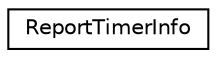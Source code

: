 digraph G
{
  edge [fontname="Helvetica",fontsize="10",labelfontname="Helvetica",labelfontsize="10"];
  node [fontname="Helvetica",fontsize="10",shape=record];
  rankdir=LR;
  Node1 [label="ReportTimerInfo",height=0.2,width=0.4,color="black", fillcolor="white", style="filled",URL="$d4/d3f/structReportTimerInfo.html"];
}
